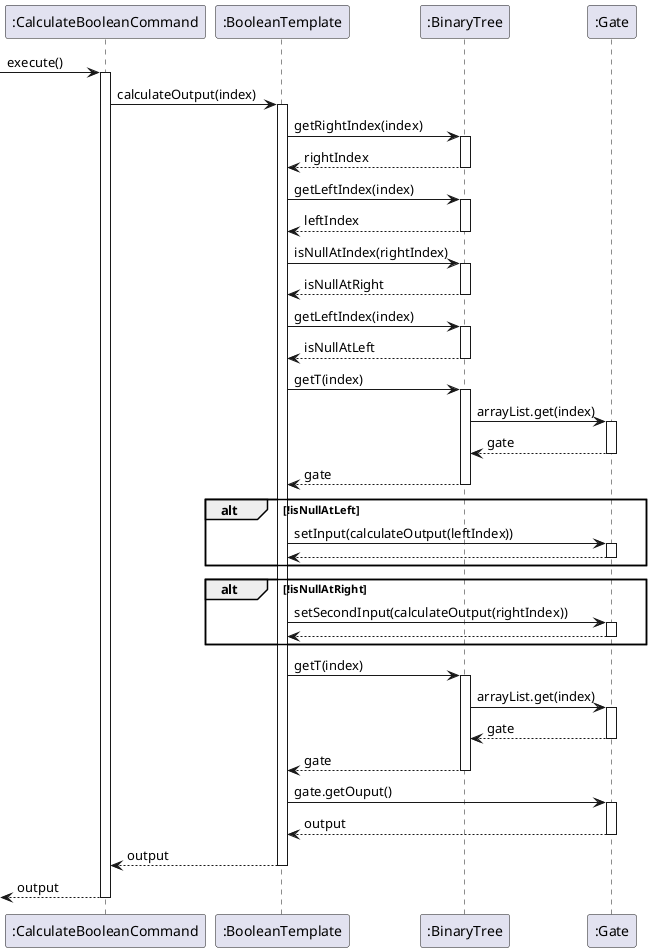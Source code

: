 @startuml
[-> ":CalculateBooleanCommand" : execute()
activate ":CalculateBooleanCommand"

":CalculateBooleanCommand" -> ":BooleanTemplate" : calculateOutput(index)
activate ":BooleanTemplate"

":BooleanTemplate" -> ":BinaryTree" : getRightIndex(index)
activate ":BinaryTree"

":BinaryTree" --> ":BooleanTemplate" : rightIndex
deactivate ":BinaryTree"

":BooleanTemplate" -> ":BinaryTree" : getLeftIndex(index)
activate ":BinaryTree"

":BinaryTree" --> ":BooleanTemplate" : leftIndex
deactivate ":BinaryTree"

":BooleanTemplate" -> ":BinaryTree" : isNullAtIndex(rightIndex)
activate ":BinaryTree"

":BinaryTree" --> ":BooleanTemplate" : isNullAtRight
deactivate ":BinaryTree"

":BooleanTemplate" -> ":BinaryTree" : getLeftIndex(index)
activate ":BinaryTree"

":BinaryTree" --> ":BooleanTemplate" : isNullAtLeft
deactivate ":BinaryTree"

":BooleanTemplate" -> ":BinaryTree": getT(index)
activate ":BinaryTree"

":BinaryTree" -> ":Gate" : arrayList.get(index)
activate ":Gate"

":Gate" --> ":BinaryTree" : gate
deactivate ":Gate"

":BinaryTree" --> ":BooleanTemplate": gate
deactivate ":BinaryTree"

alt !isNullAtLeft

":BooleanTemplate" -> ":Gate": setInput(calculateOutput(leftIndex))
activate ":Gate"

":Gate" --> ":BooleanTemplate"
deactivate ":Gate"

end

alt !isNullAtRight

":BooleanTemplate" -> ":Gate" : setSecondInput(calculateOutput(rightIndex))
activate ":Gate"

":Gate" --> ":BooleanTemplate"
deactivate ":Gate"

end

deactivate ":Gate"
deactivate ":Gate"

":BooleanTemplate" -> ":BinaryTree": getT(index)
activate ":BinaryTree"

":BinaryTree" -> ":Gate": arrayList.get(index)
activate ":Gate"

":Gate" --> ":BinaryTree" : gate
deactivate ":Gate"

":BinaryTree" --> ":BooleanTemplate" : gate
deactivate ":BinaryTree"

":BooleanTemplate" -> ":Gate" : gate.getOuput()
activate ":Gate"

":Gate" --> ":BooleanTemplate": output
deactivate ":Gate"

":BooleanTemplate" --> ":CalculateBooleanCommand": output
deactivate ":BooleanTemplate"

[<-- ":CalculateBooleanCommand": output
deactivate ":CalculateBooleanCommand"
@enduml